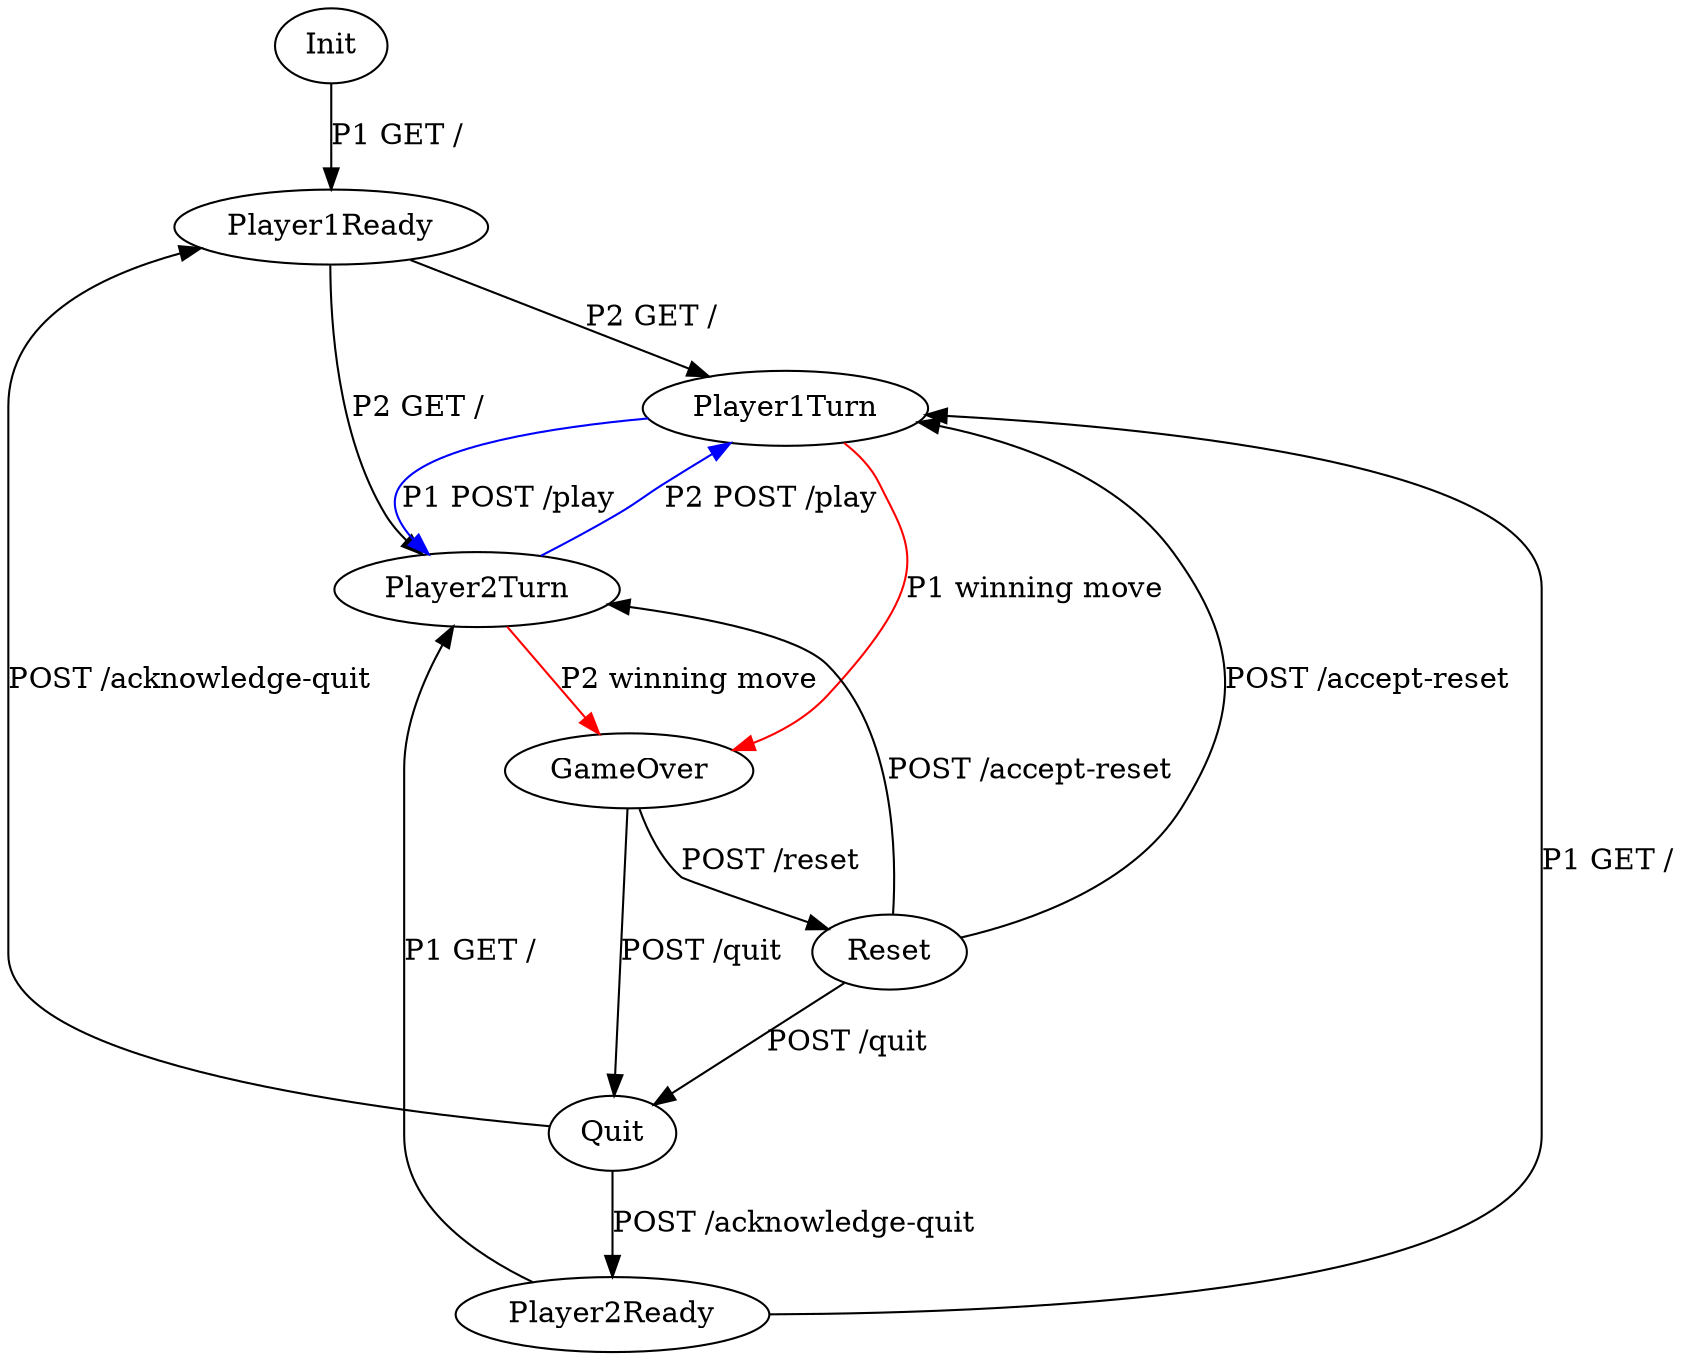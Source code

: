 digraph {
Init -> Player1Ready[label="P1 GET /"];
Player1Ready -> Player1Turn[label="P2 GET /"];
Player1Ready -> Player2Turn[label="P2 GET /"];
Player2Ready -> Player1Turn[label="P1 GET /"];
Player2Ready -> Player2Turn[label="P1 GET /"];
Player1Turn -> Player2Turn[label="P1 POST /play", color="blue"];
Player2Turn -> Player1Turn[label="P2 POST /play", color="blue"];
Player1Turn -> GameOver[label="P1 winning move", color="red"];
Player2Turn -> GameOver[label="P2 winning move", color="red"];
GameOver -> Reset[label="POST /reset"];
GameOver -> Quit[label="POST /quit"];
Reset -> Player1Turn[label="POST /accept-reset"];
Reset -> Player2Turn[label="POST /accept-reset"];
Reset -> Quit[label="POST /quit"];
Quit -> Player1Ready[label="POST /acknowledge-quit"];
Quit -> Player2Ready[label="POST /acknowledge-quit"];
}

